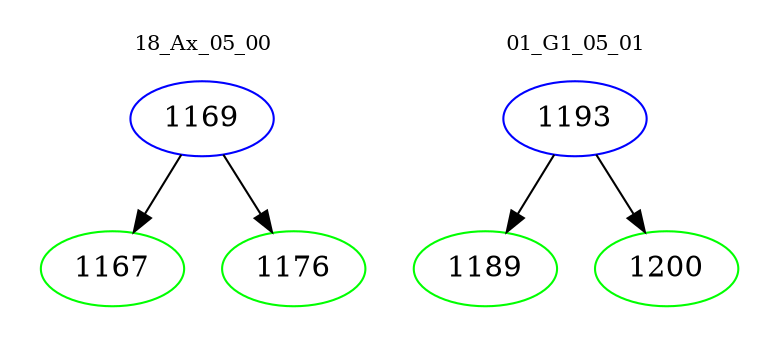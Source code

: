 digraph{
subgraph cluster_0 {
color = white
label = "18_Ax_05_00";
fontsize=10;
T0_1169 [label="1169", color="blue"]
T0_1169 -> T0_1167 [color="black"]
T0_1167 [label="1167", color="green"]
T0_1169 -> T0_1176 [color="black"]
T0_1176 [label="1176", color="green"]
}
subgraph cluster_1 {
color = white
label = "01_G1_05_01";
fontsize=10;
T1_1193 [label="1193", color="blue"]
T1_1193 -> T1_1189 [color="black"]
T1_1189 [label="1189", color="green"]
T1_1193 -> T1_1200 [color="black"]
T1_1200 [label="1200", color="green"]
}
}
